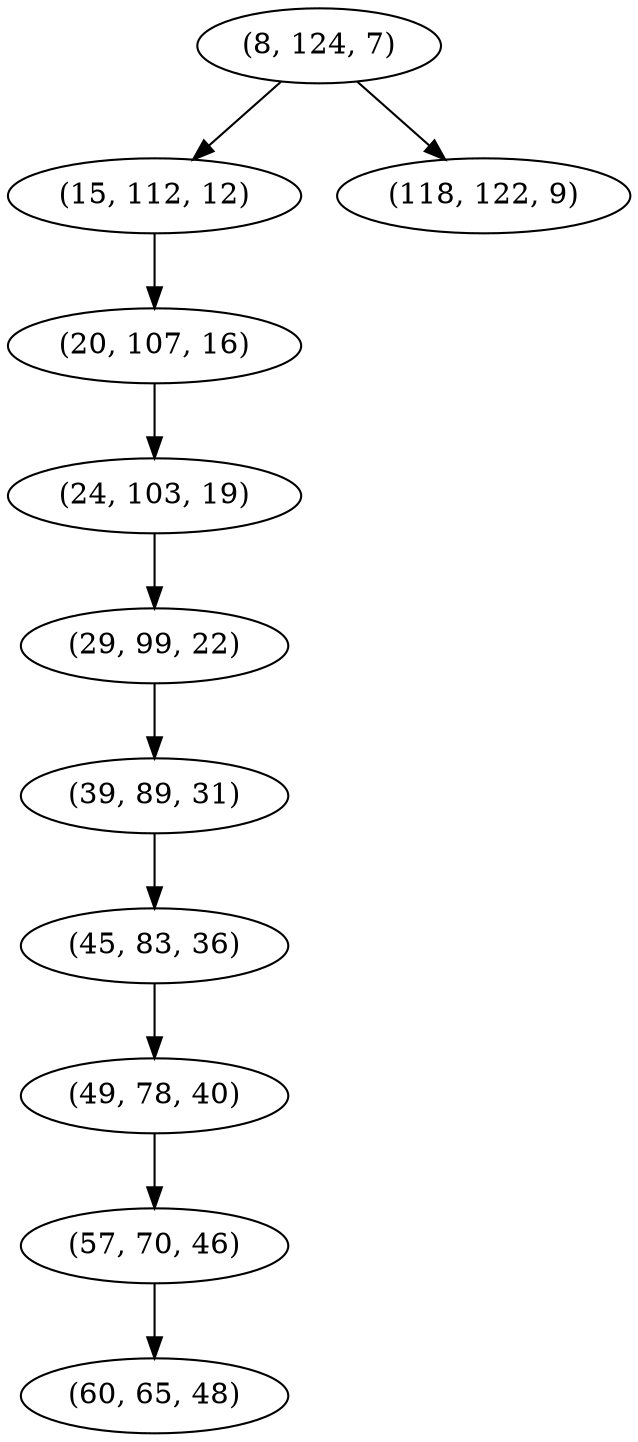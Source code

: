 digraph tree {
    "(8, 124, 7)";
    "(15, 112, 12)";
    "(20, 107, 16)";
    "(24, 103, 19)";
    "(29, 99, 22)";
    "(39, 89, 31)";
    "(45, 83, 36)";
    "(49, 78, 40)";
    "(57, 70, 46)";
    "(60, 65, 48)";
    "(118, 122, 9)";
    "(8, 124, 7)" -> "(15, 112, 12)";
    "(8, 124, 7)" -> "(118, 122, 9)";
    "(15, 112, 12)" -> "(20, 107, 16)";
    "(20, 107, 16)" -> "(24, 103, 19)";
    "(24, 103, 19)" -> "(29, 99, 22)";
    "(29, 99, 22)" -> "(39, 89, 31)";
    "(39, 89, 31)" -> "(45, 83, 36)";
    "(45, 83, 36)" -> "(49, 78, 40)";
    "(49, 78, 40)" -> "(57, 70, 46)";
    "(57, 70, 46)" -> "(60, 65, 48)";
}
